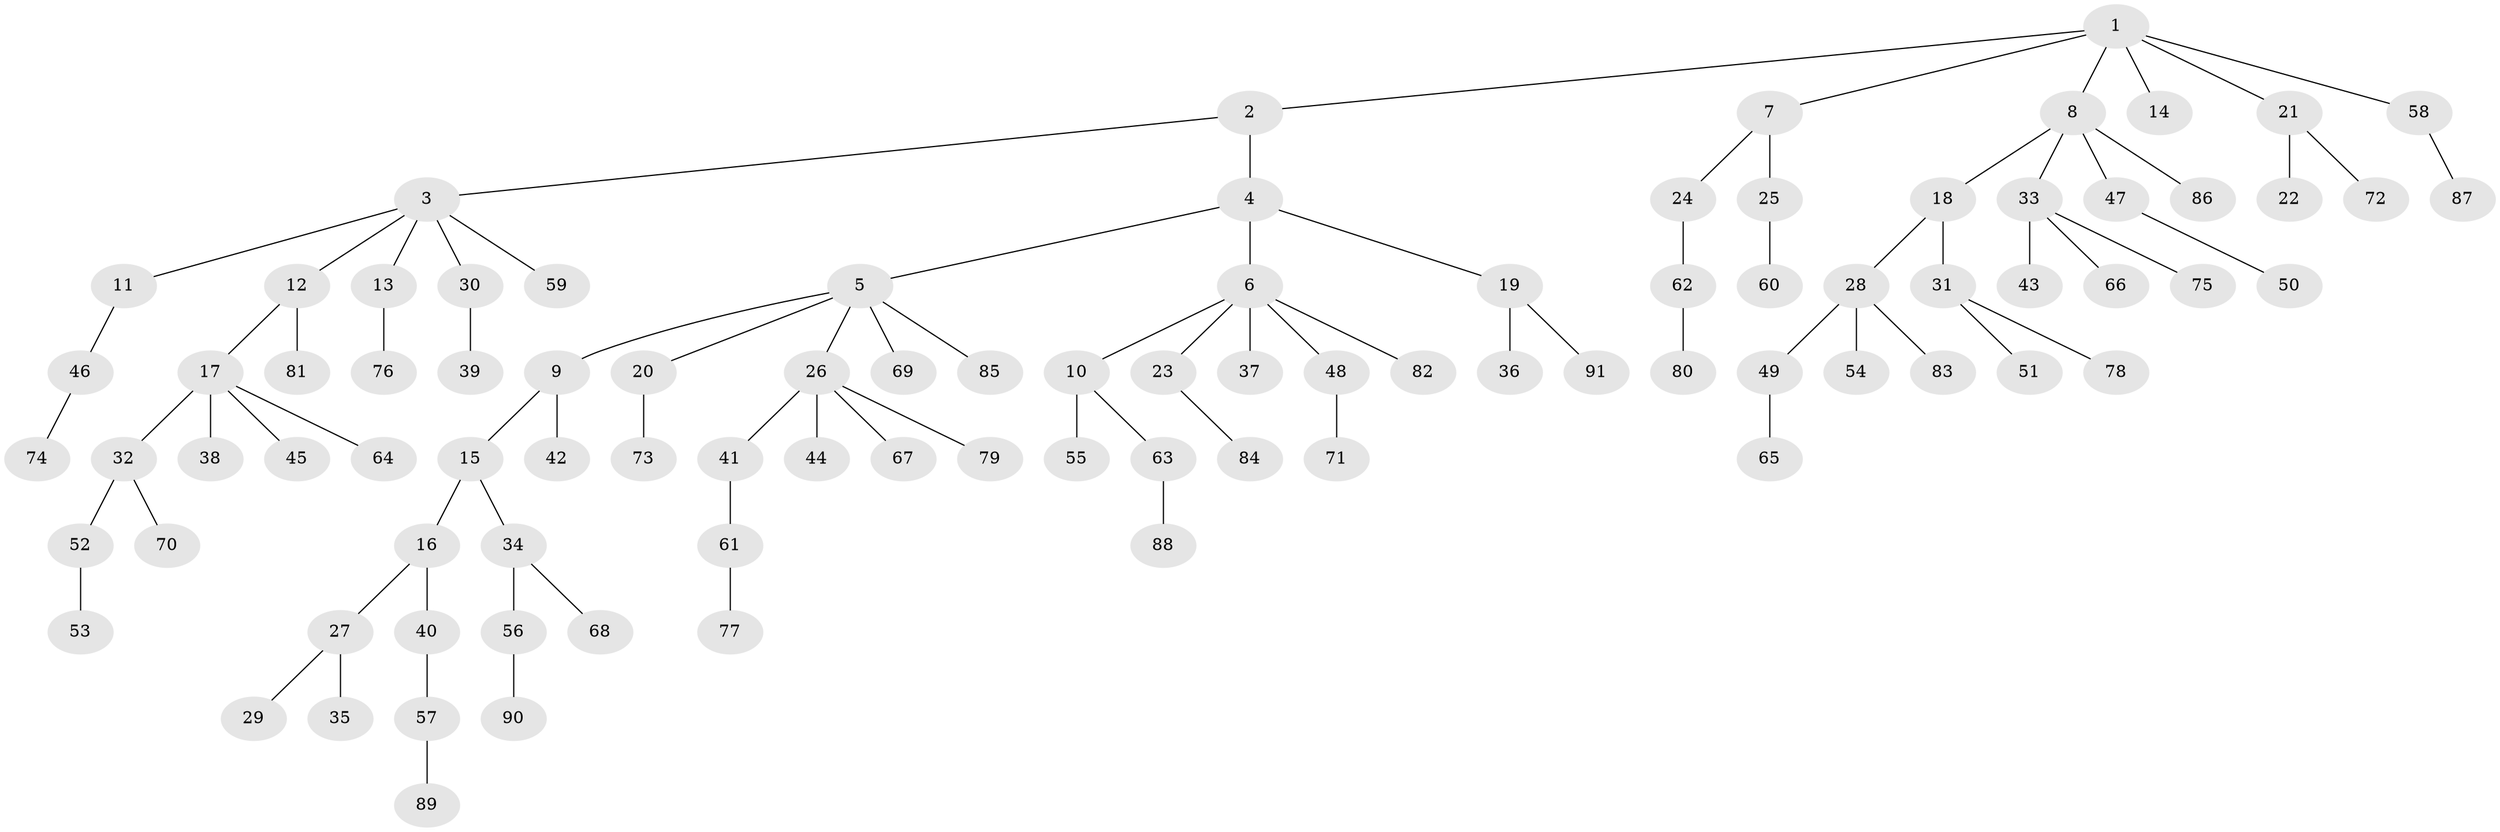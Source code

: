 // coarse degree distribution, {1: 0.7111111111111111, 2: 0.17777777777777778, 4: 0.06666666666666667, 5: 0.022222222222222223, 23: 0.022222222222222223}
// Generated by graph-tools (version 1.1) at 2025/56/03/04/25 21:56:38]
// undirected, 91 vertices, 90 edges
graph export_dot {
graph [start="1"]
  node [color=gray90,style=filled];
  1;
  2;
  3;
  4;
  5;
  6;
  7;
  8;
  9;
  10;
  11;
  12;
  13;
  14;
  15;
  16;
  17;
  18;
  19;
  20;
  21;
  22;
  23;
  24;
  25;
  26;
  27;
  28;
  29;
  30;
  31;
  32;
  33;
  34;
  35;
  36;
  37;
  38;
  39;
  40;
  41;
  42;
  43;
  44;
  45;
  46;
  47;
  48;
  49;
  50;
  51;
  52;
  53;
  54;
  55;
  56;
  57;
  58;
  59;
  60;
  61;
  62;
  63;
  64;
  65;
  66;
  67;
  68;
  69;
  70;
  71;
  72;
  73;
  74;
  75;
  76;
  77;
  78;
  79;
  80;
  81;
  82;
  83;
  84;
  85;
  86;
  87;
  88;
  89;
  90;
  91;
  1 -- 2;
  1 -- 7;
  1 -- 8;
  1 -- 14;
  1 -- 21;
  1 -- 58;
  2 -- 3;
  2 -- 4;
  3 -- 11;
  3 -- 12;
  3 -- 13;
  3 -- 30;
  3 -- 59;
  4 -- 5;
  4 -- 6;
  4 -- 19;
  5 -- 9;
  5 -- 20;
  5 -- 26;
  5 -- 69;
  5 -- 85;
  6 -- 10;
  6 -- 23;
  6 -- 37;
  6 -- 48;
  6 -- 82;
  7 -- 24;
  7 -- 25;
  8 -- 18;
  8 -- 33;
  8 -- 47;
  8 -- 86;
  9 -- 15;
  9 -- 42;
  10 -- 55;
  10 -- 63;
  11 -- 46;
  12 -- 17;
  12 -- 81;
  13 -- 76;
  15 -- 16;
  15 -- 34;
  16 -- 27;
  16 -- 40;
  17 -- 32;
  17 -- 38;
  17 -- 45;
  17 -- 64;
  18 -- 28;
  18 -- 31;
  19 -- 36;
  19 -- 91;
  20 -- 73;
  21 -- 22;
  21 -- 72;
  23 -- 84;
  24 -- 62;
  25 -- 60;
  26 -- 41;
  26 -- 44;
  26 -- 67;
  26 -- 79;
  27 -- 29;
  27 -- 35;
  28 -- 49;
  28 -- 54;
  28 -- 83;
  30 -- 39;
  31 -- 51;
  31 -- 78;
  32 -- 52;
  32 -- 70;
  33 -- 43;
  33 -- 66;
  33 -- 75;
  34 -- 56;
  34 -- 68;
  40 -- 57;
  41 -- 61;
  46 -- 74;
  47 -- 50;
  48 -- 71;
  49 -- 65;
  52 -- 53;
  56 -- 90;
  57 -- 89;
  58 -- 87;
  61 -- 77;
  62 -- 80;
  63 -- 88;
}
